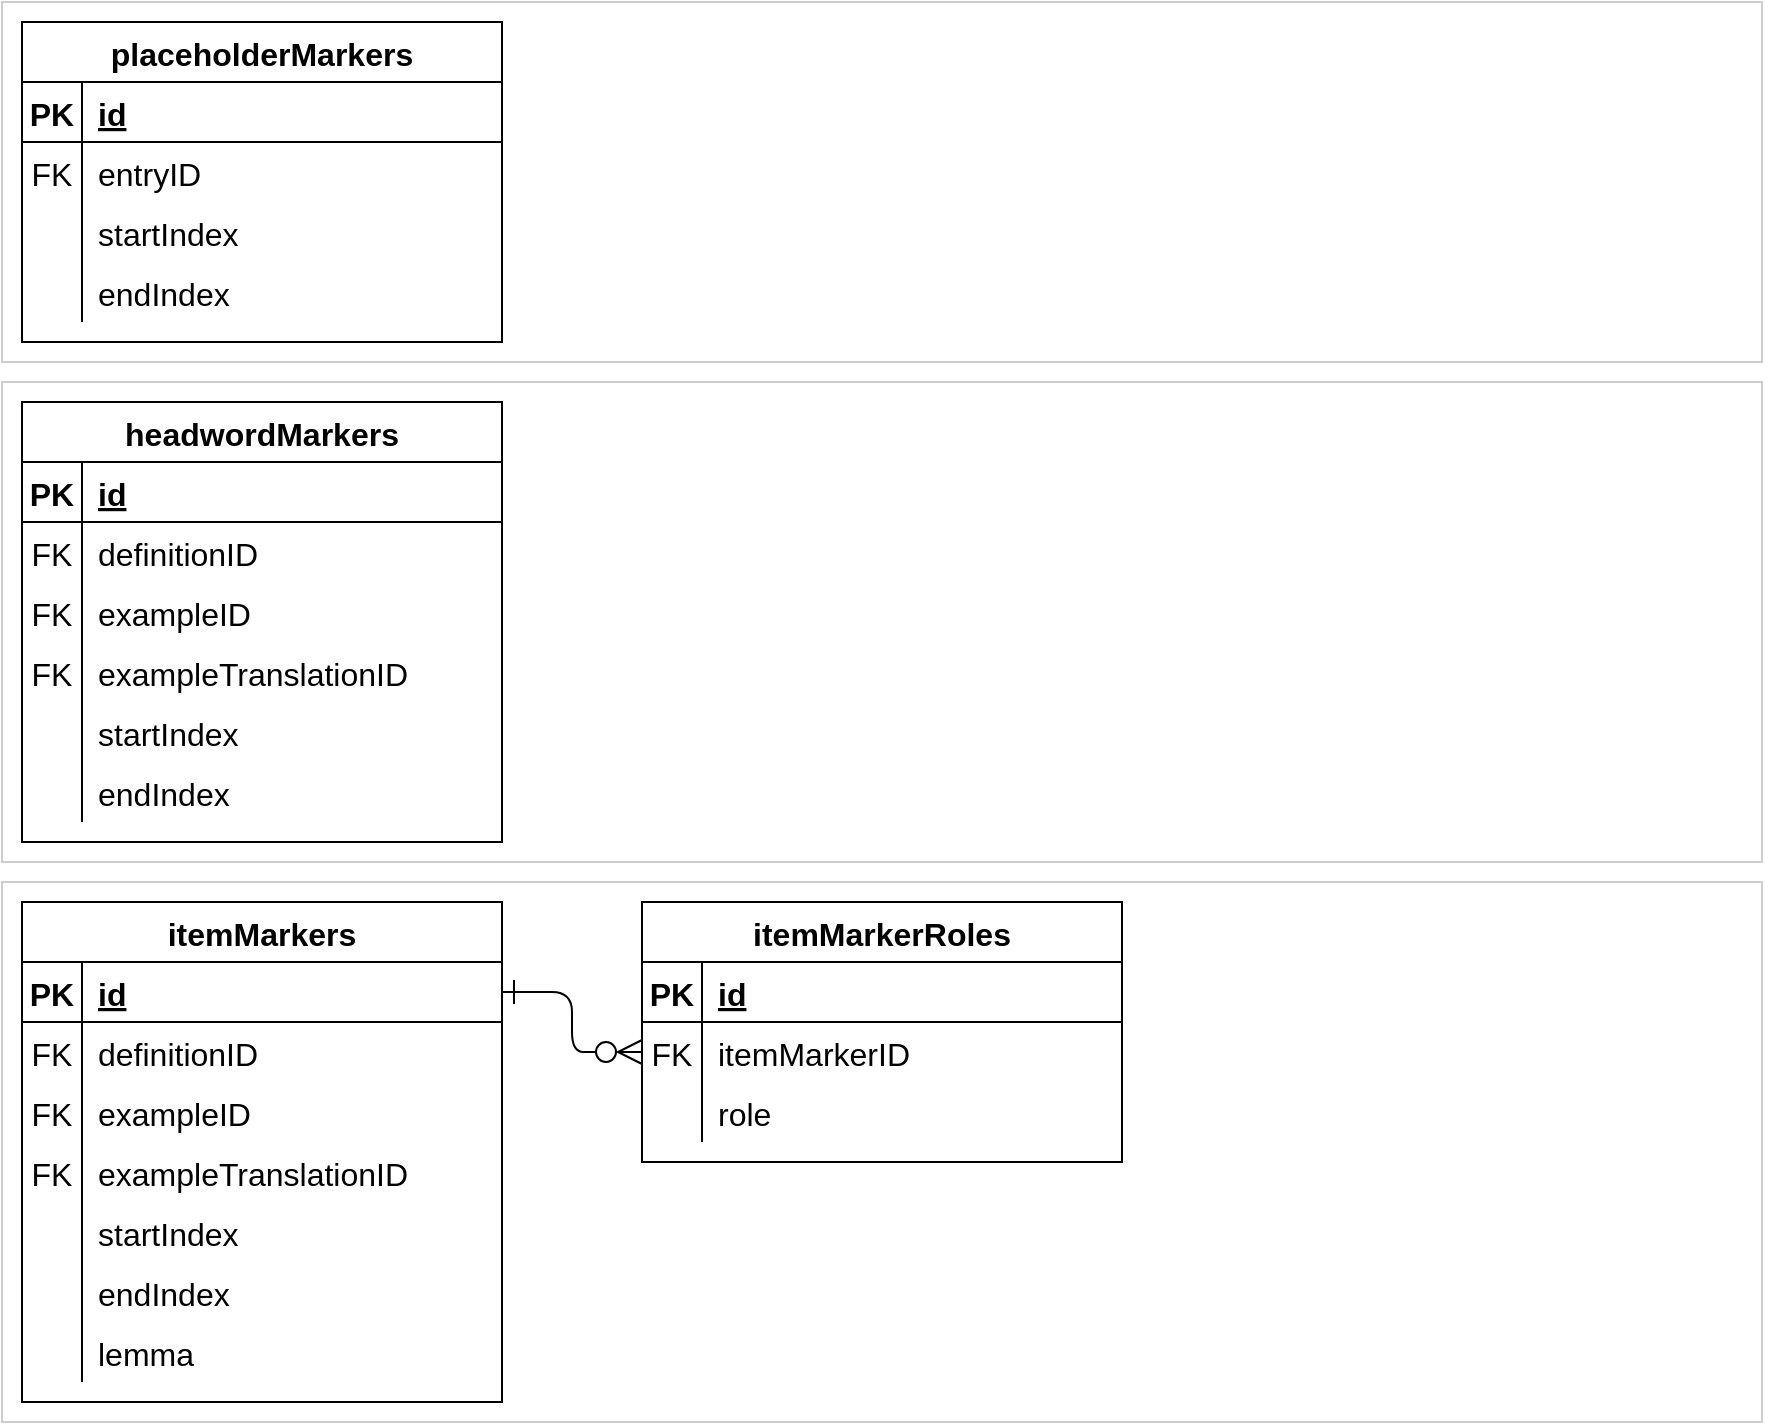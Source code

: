 <mxfile version="20.3.0" type="device"><diagram id="R2lEEEUBdFMjLlhIrx00" name="Page-1"><mxGraphModel dx="1054" dy="698" grid="1" gridSize="10" guides="1" tooltips="1" connect="1" arrows="1" fold="1" page="1" pageScale="1" pageWidth="827" pageHeight="1169" math="0" shadow="0" extFonts="Permanent Marker^https://fonts.googleapis.com/css?family=Permanent+Marker"><root><mxCell id="0"/><mxCell id="1" parent="0"/><mxCell id="uBefATDwzoKWoS6VSOHJ-71" value="" style="rounded=0;whiteSpace=wrap;html=1;strokeColor=#CCCCCC;" vertex="1" parent="1"><mxGeometry y="440" width="880" height="270" as="geometry"/></mxCell><mxCell id="uBefATDwzoKWoS6VSOHJ-23" value="" style="rounded=0;whiteSpace=wrap;html=1;strokeColor=#CCCCCC;" vertex="1" parent="1"><mxGeometry y="190" width="880" height="240" as="geometry"/></mxCell><mxCell id="d16RYm5XBJFUf1nyqP7g-1" value="" style="rounded=0;whiteSpace=wrap;html=1;strokeColor=#CCCCCC;" parent="1" vertex="1"><mxGeometry width="880" height="180" as="geometry"/></mxCell><mxCell id="hTHMnP9nAUi0awd0FCyP-1" value="placeholderMarkers" style="shape=table;startSize=30;container=1;collapsible=1;childLayout=tableLayout;fixedRows=1;rowLines=0;fontStyle=1;align=center;resizeLast=1;fontSize=16;" parent="1" vertex="1"><mxGeometry x="10" y="10" width="240" height="160" as="geometry"/></mxCell><mxCell id="hTHMnP9nAUi0awd0FCyP-2" value="" style="shape=tableRow;horizontal=0;startSize=0;swimlaneHead=0;swimlaneBody=0;fillColor=none;collapsible=0;dropTarget=0;points=[[0,0.5],[1,0.5]];portConstraint=eastwest;top=0;left=0;right=0;bottom=1;fontSize=16;" parent="hTHMnP9nAUi0awd0FCyP-1" vertex="1"><mxGeometry y="30" width="240" height="30" as="geometry"/></mxCell><mxCell id="hTHMnP9nAUi0awd0FCyP-3" value="PK" style="shape=partialRectangle;connectable=0;fillColor=none;top=0;left=0;bottom=0;right=0;fontStyle=1;overflow=hidden;fontSize=16;" parent="hTHMnP9nAUi0awd0FCyP-2" vertex="1"><mxGeometry width="30" height="30" as="geometry"><mxRectangle width="30" height="30" as="alternateBounds"/></mxGeometry></mxCell><mxCell id="hTHMnP9nAUi0awd0FCyP-4" value="id" style="shape=partialRectangle;connectable=0;fillColor=none;top=0;left=0;bottom=0;right=0;align=left;spacingLeft=6;fontStyle=5;overflow=hidden;fontSize=16;" parent="hTHMnP9nAUi0awd0FCyP-2" vertex="1"><mxGeometry x="30" width="210" height="30" as="geometry"><mxRectangle width="210" height="30" as="alternateBounds"/></mxGeometry></mxCell><mxCell id="hTHMnP9nAUi0awd0FCyP-5" value="" style="shape=tableRow;horizontal=0;startSize=0;swimlaneHead=0;swimlaneBody=0;fillColor=none;collapsible=0;dropTarget=0;points=[[0,0.5],[1,0.5]];portConstraint=eastwest;top=0;left=0;right=0;bottom=0;fontSize=16;" parent="hTHMnP9nAUi0awd0FCyP-1" vertex="1"><mxGeometry y="60" width="240" height="30" as="geometry"/></mxCell><mxCell id="hTHMnP9nAUi0awd0FCyP-6" value="FK" style="shape=partialRectangle;connectable=0;fillColor=none;top=0;left=0;bottom=0;right=0;editable=1;overflow=hidden;fontSize=16;" parent="hTHMnP9nAUi0awd0FCyP-5" vertex="1"><mxGeometry width="30" height="30" as="geometry"><mxRectangle width="30" height="30" as="alternateBounds"/></mxGeometry></mxCell><mxCell id="hTHMnP9nAUi0awd0FCyP-7" value="entryID" style="shape=partialRectangle;connectable=0;fillColor=none;top=0;left=0;bottom=0;right=0;align=left;spacingLeft=6;overflow=hidden;fontSize=16;" parent="hTHMnP9nAUi0awd0FCyP-5" vertex="1"><mxGeometry x="30" width="210" height="30" as="geometry"><mxRectangle width="210" height="30" as="alternateBounds"/></mxGeometry></mxCell><mxCell id="hTHMnP9nAUi0awd0FCyP-8" value="" style="shape=tableRow;horizontal=0;startSize=0;swimlaneHead=0;swimlaneBody=0;fillColor=none;collapsible=0;dropTarget=0;points=[[0,0.5],[1,0.5]];portConstraint=eastwest;top=0;left=0;right=0;bottom=0;fontSize=16;" parent="hTHMnP9nAUi0awd0FCyP-1" vertex="1"><mxGeometry y="90" width="240" height="30" as="geometry"/></mxCell><mxCell id="hTHMnP9nAUi0awd0FCyP-9" value="" style="shape=partialRectangle;connectable=0;fillColor=none;top=0;left=0;bottom=0;right=0;editable=1;overflow=hidden;fontSize=16;" parent="hTHMnP9nAUi0awd0FCyP-8" vertex="1"><mxGeometry width="30" height="30" as="geometry"><mxRectangle width="30" height="30" as="alternateBounds"/></mxGeometry></mxCell><mxCell id="hTHMnP9nAUi0awd0FCyP-10" value="startIndex" style="shape=partialRectangle;connectable=0;fillColor=none;top=0;left=0;bottom=0;right=0;align=left;spacingLeft=6;overflow=hidden;fontSize=16;" parent="hTHMnP9nAUi0awd0FCyP-8" vertex="1"><mxGeometry x="30" width="210" height="30" as="geometry"><mxRectangle width="210" height="30" as="alternateBounds"/></mxGeometry></mxCell><mxCell id="uBefATDwzoKWoS6VSOHJ-1" style="shape=tableRow;horizontal=0;startSize=0;swimlaneHead=0;swimlaneBody=0;fillColor=none;collapsible=0;dropTarget=0;points=[[0,0.5],[1,0.5]];portConstraint=eastwest;top=0;left=0;right=0;bottom=0;fontSize=16;" vertex="1" parent="hTHMnP9nAUi0awd0FCyP-1"><mxGeometry y="120" width="240" height="30" as="geometry"/></mxCell><mxCell id="uBefATDwzoKWoS6VSOHJ-2" style="shape=partialRectangle;connectable=0;fillColor=none;top=0;left=0;bottom=0;right=0;editable=1;overflow=hidden;fontSize=16;" vertex="1" parent="uBefATDwzoKWoS6VSOHJ-1"><mxGeometry width="30" height="30" as="geometry"><mxRectangle width="30" height="30" as="alternateBounds"/></mxGeometry></mxCell><mxCell id="uBefATDwzoKWoS6VSOHJ-3" value="endIndex" style="shape=partialRectangle;connectable=0;fillColor=none;top=0;left=0;bottom=0;right=0;align=left;spacingLeft=6;overflow=hidden;fontSize=16;" vertex="1" parent="uBefATDwzoKWoS6VSOHJ-1"><mxGeometry x="30" width="210" height="30" as="geometry"><mxRectangle width="210" height="30" as="alternateBounds"/></mxGeometry></mxCell><mxCell id="uBefATDwzoKWoS6VSOHJ-4" value="headwordMarkers" style="shape=table;startSize=30;container=1;collapsible=1;childLayout=tableLayout;fixedRows=1;rowLines=0;fontStyle=1;align=center;resizeLast=1;fontSize=16;" vertex="1" parent="1"><mxGeometry x="10" y="200" width="240" height="220" as="geometry"/></mxCell><mxCell id="uBefATDwzoKWoS6VSOHJ-5" value="" style="shape=tableRow;horizontal=0;startSize=0;swimlaneHead=0;swimlaneBody=0;fillColor=none;collapsible=0;dropTarget=0;points=[[0,0.5],[1,0.5]];portConstraint=eastwest;top=0;left=0;right=0;bottom=1;fontSize=16;" vertex="1" parent="uBefATDwzoKWoS6VSOHJ-4"><mxGeometry y="30" width="240" height="30" as="geometry"/></mxCell><mxCell id="uBefATDwzoKWoS6VSOHJ-6" value="PK" style="shape=partialRectangle;connectable=0;fillColor=none;top=0;left=0;bottom=0;right=0;fontStyle=1;overflow=hidden;fontSize=16;" vertex="1" parent="uBefATDwzoKWoS6VSOHJ-5"><mxGeometry width="30" height="30" as="geometry"><mxRectangle width="30" height="30" as="alternateBounds"/></mxGeometry></mxCell><mxCell id="uBefATDwzoKWoS6VSOHJ-7" value="id" style="shape=partialRectangle;connectable=0;fillColor=none;top=0;left=0;bottom=0;right=0;align=left;spacingLeft=6;fontStyle=5;overflow=hidden;fontSize=16;" vertex="1" parent="uBefATDwzoKWoS6VSOHJ-5"><mxGeometry x="30" width="210" height="30" as="geometry"><mxRectangle width="210" height="30" as="alternateBounds"/></mxGeometry></mxCell><mxCell id="uBefATDwzoKWoS6VSOHJ-8" value="" style="shape=tableRow;horizontal=0;startSize=0;swimlaneHead=0;swimlaneBody=0;fillColor=none;collapsible=0;dropTarget=0;points=[[0,0.5],[1,0.5]];portConstraint=eastwest;top=0;left=0;right=0;bottom=0;fontSize=16;" vertex="1" parent="uBefATDwzoKWoS6VSOHJ-4"><mxGeometry y="60" width="240" height="30" as="geometry"/></mxCell><mxCell id="uBefATDwzoKWoS6VSOHJ-9" value="FK" style="shape=partialRectangle;connectable=0;fillColor=none;top=0;left=0;bottom=0;right=0;editable=1;overflow=hidden;fontSize=16;" vertex="1" parent="uBefATDwzoKWoS6VSOHJ-8"><mxGeometry width="30" height="30" as="geometry"><mxRectangle width="30" height="30" as="alternateBounds"/></mxGeometry></mxCell><mxCell id="uBefATDwzoKWoS6VSOHJ-10" value="definitionID" style="shape=partialRectangle;connectable=0;fillColor=none;top=0;left=0;bottom=0;right=0;align=left;spacingLeft=6;overflow=hidden;fontSize=16;" vertex="1" parent="uBefATDwzoKWoS6VSOHJ-8"><mxGeometry x="30" width="210" height="30" as="geometry"><mxRectangle width="210" height="30" as="alternateBounds"/></mxGeometry></mxCell><mxCell id="uBefATDwzoKWoS6VSOHJ-20" style="shape=tableRow;horizontal=0;startSize=0;swimlaneHead=0;swimlaneBody=0;fillColor=none;collapsible=0;dropTarget=0;points=[[0,0.5],[1,0.5]];portConstraint=eastwest;top=0;left=0;right=0;bottom=0;fontSize=16;" vertex="1" parent="uBefATDwzoKWoS6VSOHJ-4"><mxGeometry y="90" width="240" height="30" as="geometry"/></mxCell><mxCell id="uBefATDwzoKWoS6VSOHJ-21" value="FK" style="shape=partialRectangle;connectable=0;fillColor=none;top=0;left=0;bottom=0;right=0;editable=1;overflow=hidden;fontSize=16;" vertex="1" parent="uBefATDwzoKWoS6VSOHJ-20"><mxGeometry width="30" height="30" as="geometry"><mxRectangle width="30" height="30" as="alternateBounds"/></mxGeometry></mxCell><mxCell id="uBefATDwzoKWoS6VSOHJ-22" value="exampleID" style="shape=partialRectangle;connectable=0;fillColor=none;top=0;left=0;bottom=0;right=0;align=left;spacingLeft=6;overflow=hidden;fontSize=16;" vertex="1" parent="uBefATDwzoKWoS6VSOHJ-20"><mxGeometry x="30" width="210" height="30" as="geometry"><mxRectangle width="210" height="30" as="alternateBounds"/></mxGeometry></mxCell><mxCell id="uBefATDwzoKWoS6VSOHJ-17" style="shape=tableRow;horizontal=0;startSize=0;swimlaneHead=0;swimlaneBody=0;fillColor=none;collapsible=0;dropTarget=0;points=[[0,0.5],[1,0.5]];portConstraint=eastwest;top=0;left=0;right=0;bottom=0;fontSize=16;" vertex="1" parent="uBefATDwzoKWoS6VSOHJ-4"><mxGeometry y="120" width="240" height="30" as="geometry"/></mxCell><mxCell id="uBefATDwzoKWoS6VSOHJ-18" value="FK" style="shape=partialRectangle;connectable=0;fillColor=none;top=0;left=0;bottom=0;right=0;editable=1;overflow=hidden;fontSize=16;" vertex="1" parent="uBefATDwzoKWoS6VSOHJ-17"><mxGeometry width="30" height="30" as="geometry"><mxRectangle width="30" height="30" as="alternateBounds"/></mxGeometry></mxCell><mxCell id="uBefATDwzoKWoS6VSOHJ-19" value="exampleTranslationID" style="shape=partialRectangle;connectable=0;fillColor=none;top=0;left=0;bottom=0;right=0;align=left;spacingLeft=6;overflow=hidden;fontSize=16;" vertex="1" parent="uBefATDwzoKWoS6VSOHJ-17"><mxGeometry x="30" width="210" height="30" as="geometry"><mxRectangle width="210" height="30" as="alternateBounds"/></mxGeometry></mxCell><mxCell id="uBefATDwzoKWoS6VSOHJ-11" value="" style="shape=tableRow;horizontal=0;startSize=0;swimlaneHead=0;swimlaneBody=0;fillColor=none;collapsible=0;dropTarget=0;points=[[0,0.5],[1,0.5]];portConstraint=eastwest;top=0;left=0;right=0;bottom=0;fontSize=16;" vertex="1" parent="uBefATDwzoKWoS6VSOHJ-4"><mxGeometry y="150" width="240" height="30" as="geometry"/></mxCell><mxCell id="uBefATDwzoKWoS6VSOHJ-12" value="" style="shape=partialRectangle;connectable=0;fillColor=none;top=0;left=0;bottom=0;right=0;editable=1;overflow=hidden;fontSize=16;" vertex="1" parent="uBefATDwzoKWoS6VSOHJ-11"><mxGeometry width="30" height="30" as="geometry"><mxRectangle width="30" height="30" as="alternateBounds"/></mxGeometry></mxCell><mxCell id="uBefATDwzoKWoS6VSOHJ-13" value="startIndex" style="shape=partialRectangle;connectable=0;fillColor=none;top=0;left=0;bottom=0;right=0;align=left;spacingLeft=6;overflow=hidden;fontSize=16;" vertex="1" parent="uBefATDwzoKWoS6VSOHJ-11"><mxGeometry x="30" width="210" height="30" as="geometry"><mxRectangle width="210" height="30" as="alternateBounds"/></mxGeometry></mxCell><mxCell id="uBefATDwzoKWoS6VSOHJ-14" style="shape=tableRow;horizontal=0;startSize=0;swimlaneHead=0;swimlaneBody=0;fillColor=none;collapsible=0;dropTarget=0;points=[[0,0.5],[1,0.5]];portConstraint=eastwest;top=0;left=0;right=0;bottom=0;fontSize=16;" vertex="1" parent="uBefATDwzoKWoS6VSOHJ-4"><mxGeometry y="180" width="240" height="30" as="geometry"/></mxCell><mxCell id="uBefATDwzoKWoS6VSOHJ-15" style="shape=partialRectangle;connectable=0;fillColor=none;top=0;left=0;bottom=0;right=0;editable=1;overflow=hidden;fontSize=16;" vertex="1" parent="uBefATDwzoKWoS6VSOHJ-14"><mxGeometry width="30" height="30" as="geometry"><mxRectangle width="30" height="30" as="alternateBounds"/></mxGeometry></mxCell><mxCell id="uBefATDwzoKWoS6VSOHJ-16" value="endIndex" style="shape=partialRectangle;connectable=0;fillColor=none;top=0;left=0;bottom=0;right=0;align=left;spacingLeft=6;overflow=hidden;fontSize=16;" vertex="1" parent="uBefATDwzoKWoS6VSOHJ-14"><mxGeometry x="30" width="210" height="30" as="geometry"><mxRectangle width="210" height="30" as="alternateBounds"/></mxGeometry></mxCell><mxCell id="uBefATDwzoKWoS6VSOHJ-24" value="itemMarkers" style="shape=table;startSize=30;container=1;collapsible=1;childLayout=tableLayout;fixedRows=1;rowLines=0;fontStyle=1;align=center;resizeLast=1;fontSize=16;" vertex="1" parent="1"><mxGeometry x="10" y="450" width="240" height="250" as="geometry"/></mxCell><mxCell id="uBefATDwzoKWoS6VSOHJ-25" value="" style="shape=tableRow;horizontal=0;startSize=0;swimlaneHead=0;swimlaneBody=0;fillColor=none;collapsible=0;dropTarget=0;points=[[0,0.5],[1,0.5]];portConstraint=eastwest;top=0;left=0;right=0;bottom=1;fontSize=16;" vertex="1" parent="uBefATDwzoKWoS6VSOHJ-24"><mxGeometry y="30" width="240" height="30" as="geometry"/></mxCell><mxCell id="uBefATDwzoKWoS6VSOHJ-26" value="PK" style="shape=partialRectangle;connectable=0;fillColor=none;top=0;left=0;bottom=0;right=0;fontStyle=1;overflow=hidden;fontSize=16;" vertex="1" parent="uBefATDwzoKWoS6VSOHJ-25"><mxGeometry width="30" height="30" as="geometry"><mxRectangle width="30" height="30" as="alternateBounds"/></mxGeometry></mxCell><mxCell id="uBefATDwzoKWoS6VSOHJ-27" value="id" style="shape=partialRectangle;connectable=0;fillColor=none;top=0;left=0;bottom=0;right=0;align=left;spacingLeft=6;fontStyle=5;overflow=hidden;fontSize=16;" vertex="1" parent="uBefATDwzoKWoS6VSOHJ-25"><mxGeometry x="30" width="210" height="30" as="geometry"><mxRectangle width="210" height="30" as="alternateBounds"/></mxGeometry></mxCell><mxCell id="uBefATDwzoKWoS6VSOHJ-28" value="" style="shape=tableRow;horizontal=0;startSize=0;swimlaneHead=0;swimlaneBody=0;fillColor=none;collapsible=0;dropTarget=0;points=[[0,0.5],[1,0.5]];portConstraint=eastwest;top=0;left=0;right=0;bottom=0;fontSize=16;" vertex="1" parent="uBefATDwzoKWoS6VSOHJ-24"><mxGeometry y="60" width="240" height="30" as="geometry"/></mxCell><mxCell id="uBefATDwzoKWoS6VSOHJ-29" value="FK" style="shape=partialRectangle;connectable=0;fillColor=none;top=0;left=0;bottom=0;right=0;editable=1;overflow=hidden;fontSize=16;" vertex="1" parent="uBefATDwzoKWoS6VSOHJ-28"><mxGeometry width="30" height="30" as="geometry"><mxRectangle width="30" height="30" as="alternateBounds"/></mxGeometry></mxCell><mxCell id="uBefATDwzoKWoS6VSOHJ-30" value="definitionID" style="shape=partialRectangle;connectable=0;fillColor=none;top=0;left=0;bottom=0;right=0;align=left;spacingLeft=6;overflow=hidden;fontSize=16;" vertex="1" parent="uBefATDwzoKWoS6VSOHJ-28"><mxGeometry x="30" width="210" height="30" as="geometry"><mxRectangle width="210" height="30" as="alternateBounds"/></mxGeometry></mxCell><mxCell id="uBefATDwzoKWoS6VSOHJ-31" style="shape=tableRow;horizontal=0;startSize=0;swimlaneHead=0;swimlaneBody=0;fillColor=none;collapsible=0;dropTarget=0;points=[[0,0.5],[1,0.5]];portConstraint=eastwest;top=0;left=0;right=0;bottom=0;fontSize=16;" vertex="1" parent="uBefATDwzoKWoS6VSOHJ-24"><mxGeometry y="90" width="240" height="30" as="geometry"/></mxCell><mxCell id="uBefATDwzoKWoS6VSOHJ-32" value="FK" style="shape=partialRectangle;connectable=0;fillColor=none;top=0;left=0;bottom=0;right=0;editable=1;overflow=hidden;fontSize=16;" vertex="1" parent="uBefATDwzoKWoS6VSOHJ-31"><mxGeometry width="30" height="30" as="geometry"><mxRectangle width="30" height="30" as="alternateBounds"/></mxGeometry></mxCell><mxCell id="uBefATDwzoKWoS6VSOHJ-33" value="exampleID" style="shape=partialRectangle;connectable=0;fillColor=none;top=0;left=0;bottom=0;right=0;align=left;spacingLeft=6;overflow=hidden;fontSize=16;" vertex="1" parent="uBefATDwzoKWoS6VSOHJ-31"><mxGeometry x="30" width="210" height="30" as="geometry"><mxRectangle width="210" height="30" as="alternateBounds"/></mxGeometry></mxCell><mxCell id="uBefATDwzoKWoS6VSOHJ-34" style="shape=tableRow;horizontal=0;startSize=0;swimlaneHead=0;swimlaneBody=0;fillColor=none;collapsible=0;dropTarget=0;points=[[0,0.5],[1,0.5]];portConstraint=eastwest;top=0;left=0;right=0;bottom=0;fontSize=16;" vertex="1" parent="uBefATDwzoKWoS6VSOHJ-24"><mxGeometry y="120" width="240" height="30" as="geometry"/></mxCell><mxCell id="uBefATDwzoKWoS6VSOHJ-35" value="FK" style="shape=partialRectangle;connectable=0;fillColor=none;top=0;left=0;bottom=0;right=0;editable=1;overflow=hidden;fontSize=16;" vertex="1" parent="uBefATDwzoKWoS6VSOHJ-34"><mxGeometry width="30" height="30" as="geometry"><mxRectangle width="30" height="30" as="alternateBounds"/></mxGeometry></mxCell><mxCell id="uBefATDwzoKWoS6VSOHJ-36" value="exampleTranslationID" style="shape=partialRectangle;connectable=0;fillColor=none;top=0;left=0;bottom=0;right=0;align=left;spacingLeft=6;overflow=hidden;fontSize=16;" vertex="1" parent="uBefATDwzoKWoS6VSOHJ-34"><mxGeometry x="30" width="210" height="30" as="geometry"><mxRectangle width="210" height="30" as="alternateBounds"/></mxGeometry></mxCell><mxCell id="uBefATDwzoKWoS6VSOHJ-37" value="" style="shape=tableRow;horizontal=0;startSize=0;swimlaneHead=0;swimlaneBody=0;fillColor=none;collapsible=0;dropTarget=0;points=[[0,0.5],[1,0.5]];portConstraint=eastwest;top=0;left=0;right=0;bottom=0;fontSize=16;" vertex="1" parent="uBefATDwzoKWoS6VSOHJ-24"><mxGeometry y="150" width="240" height="30" as="geometry"/></mxCell><mxCell id="uBefATDwzoKWoS6VSOHJ-38" value="" style="shape=partialRectangle;connectable=0;fillColor=none;top=0;left=0;bottom=0;right=0;editable=1;overflow=hidden;fontSize=16;" vertex="1" parent="uBefATDwzoKWoS6VSOHJ-37"><mxGeometry width="30" height="30" as="geometry"><mxRectangle width="30" height="30" as="alternateBounds"/></mxGeometry></mxCell><mxCell id="uBefATDwzoKWoS6VSOHJ-39" value="startIndex" style="shape=partialRectangle;connectable=0;fillColor=none;top=0;left=0;bottom=0;right=0;align=left;spacingLeft=6;overflow=hidden;fontSize=16;" vertex="1" parent="uBefATDwzoKWoS6VSOHJ-37"><mxGeometry x="30" width="210" height="30" as="geometry"><mxRectangle width="210" height="30" as="alternateBounds"/></mxGeometry></mxCell><mxCell id="uBefATDwzoKWoS6VSOHJ-40" style="shape=tableRow;horizontal=0;startSize=0;swimlaneHead=0;swimlaneBody=0;fillColor=none;collapsible=0;dropTarget=0;points=[[0,0.5],[1,0.5]];portConstraint=eastwest;top=0;left=0;right=0;bottom=0;fontSize=16;" vertex="1" parent="uBefATDwzoKWoS6VSOHJ-24"><mxGeometry y="180" width="240" height="30" as="geometry"/></mxCell><mxCell id="uBefATDwzoKWoS6VSOHJ-41" style="shape=partialRectangle;connectable=0;fillColor=none;top=0;left=0;bottom=0;right=0;editable=1;overflow=hidden;fontSize=16;" vertex="1" parent="uBefATDwzoKWoS6VSOHJ-40"><mxGeometry width="30" height="30" as="geometry"><mxRectangle width="30" height="30" as="alternateBounds"/></mxGeometry></mxCell><mxCell id="uBefATDwzoKWoS6VSOHJ-42" value="endIndex" style="shape=partialRectangle;connectable=0;fillColor=none;top=0;left=0;bottom=0;right=0;align=left;spacingLeft=6;overflow=hidden;fontSize=16;" vertex="1" parent="uBefATDwzoKWoS6VSOHJ-40"><mxGeometry x="30" width="210" height="30" as="geometry"><mxRectangle width="210" height="30" as="alternateBounds"/></mxGeometry></mxCell><mxCell id="uBefATDwzoKWoS6VSOHJ-43" style="shape=tableRow;horizontal=0;startSize=0;swimlaneHead=0;swimlaneBody=0;fillColor=none;collapsible=0;dropTarget=0;points=[[0,0.5],[1,0.5]];portConstraint=eastwest;top=0;left=0;right=0;bottom=0;fontSize=16;" vertex="1" parent="uBefATDwzoKWoS6VSOHJ-24"><mxGeometry y="210" width="240" height="30" as="geometry"/></mxCell><mxCell id="uBefATDwzoKWoS6VSOHJ-44" style="shape=partialRectangle;connectable=0;fillColor=none;top=0;left=0;bottom=0;right=0;editable=1;overflow=hidden;fontSize=16;" vertex="1" parent="uBefATDwzoKWoS6VSOHJ-43"><mxGeometry width="30" height="30" as="geometry"><mxRectangle width="30" height="30" as="alternateBounds"/></mxGeometry></mxCell><mxCell id="uBefATDwzoKWoS6VSOHJ-45" value="lemma" style="shape=partialRectangle;connectable=0;fillColor=none;top=0;left=0;bottom=0;right=0;align=left;spacingLeft=6;overflow=hidden;fontSize=16;" vertex="1" parent="uBefATDwzoKWoS6VSOHJ-43"><mxGeometry x="30" width="210" height="30" as="geometry"><mxRectangle width="210" height="30" as="alternateBounds"/></mxGeometry></mxCell><mxCell id="uBefATDwzoKWoS6VSOHJ-46" value="itemMarkerRoles" style="shape=table;startSize=30;container=1;collapsible=1;childLayout=tableLayout;fixedRows=1;rowLines=0;fontStyle=1;align=center;resizeLast=1;fontSize=16;" vertex="1" parent="1"><mxGeometry x="320" y="450" width="240" height="130" as="geometry"/></mxCell><mxCell id="uBefATDwzoKWoS6VSOHJ-47" value="" style="shape=tableRow;horizontal=0;startSize=0;swimlaneHead=0;swimlaneBody=0;fillColor=none;collapsible=0;dropTarget=0;points=[[0,0.5],[1,0.5]];portConstraint=eastwest;top=0;left=0;right=0;bottom=1;fontSize=16;" vertex="1" parent="uBefATDwzoKWoS6VSOHJ-46"><mxGeometry y="30" width="240" height="30" as="geometry"/></mxCell><mxCell id="uBefATDwzoKWoS6VSOHJ-48" value="PK" style="shape=partialRectangle;connectable=0;fillColor=none;top=0;left=0;bottom=0;right=0;fontStyle=1;overflow=hidden;fontSize=16;" vertex="1" parent="uBefATDwzoKWoS6VSOHJ-47"><mxGeometry width="30" height="30" as="geometry"><mxRectangle width="30" height="30" as="alternateBounds"/></mxGeometry></mxCell><mxCell id="uBefATDwzoKWoS6VSOHJ-49" value="id" style="shape=partialRectangle;connectable=0;fillColor=none;top=0;left=0;bottom=0;right=0;align=left;spacingLeft=6;fontStyle=5;overflow=hidden;fontSize=16;" vertex="1" parent="uBefATDwzoKWoS6VSOHJ-47"><mxGeometry x="30" width="210" height="30" as="geometry"><mxRectangle width="210" height="30" as="alternateBounds"/></mxGeometry></mxCell><mxCell id="uBefATDwzoKWoS6VSOHJ-50" value="" style="shape=tableRow;horizontal=0;startSize=0;swimlaneHead=0;swimlaneBody=0;fillColor=none;collapsible=0;dropTarget=0;points=[[0,0.5],[1,0.5]];portConstraint=eastwest;top=0;left=0;right=0;bottom=0;fontSize=16;" vertex="1" parent="uBefATDwzoKWoS6VSOHJ-46"><mxGeometry y="60" width="240" height="30" as="geometry"/></mxCell><mxCell id="uBefATDwzoKWoS6VSOHJ-51" value="FK" style="shape=partialRectangle;connectable=0;fillColor=none;top=0;left=0;bottom=0;right=0;editable=1;overflow=hidden;fontSize=16;" vertex="1" parent="uBefATDwzoKWoS6VSOHJ-50"><mxGeometry width="30" height="30" as="geometry"><mxRectangle width="30" height="30" as="alternateBounds"/></mxGeometry></mxCell><mxCell id="uBefATDwzoKWoS6VSOHJ-52" value="itemMarkerID" style="shape=partialRectangle;connectable=0;fillColor=none;top=0;left=0;bottom=0;right=0;align=left;spacingLeft=6;overflow=hidden;fontSize=16;" vertex="1" parent="uBefATDwzoKWoS6VSOHJ-50"><mxGeometry x="30" width="210" height="30" as="geometry"><mxRectangle width="210" height="30" as="alternateBounds"/></mxGeometry></mxCell><mxCell id="uBefATDwzoKWoS6VSOHJ-53" style="shape=tableRow;horizontal=0;startSize=0;swimlaneHead=0;swimlaneBody=0;fillColor=none;collapsible=0;dropTarget=0;points=[[0,0.5],[1,0.5]];portConstraint=eastwest;top=0;left=0;right=0;bottom=0;fontSize=16;" vertex="1" parent="uBefATDwzoKWoS6VSOHJ-46"><mxGeometry y="90" width="240" height="30" as="geometry"/></mxCell><mxCell id="uBefATDwzoKWoS6VSOHJ-54" value="" style="shape=partialRectangle;connectable=0;fillColor=none;top=0;left=0;bottom=0;right=0;editable=1;overflow=hidden;fontSize=16;" vertex="1" parent="uBefATDwzoKWoS6VSOHJ-53"><mxGeometry width="30" height="30" as="geometry"><mxRectangle width="30" height="30" as="alternateBounds"/></mxGeometry></mxCell><mxCell id="uBefATDwzoKWoS6VSOHJ-55" value="role" style="shape=partialRectangle;connectable=0;fillColor=none;top=0;left=0;bottom=0;right=0;align=left;spacingLeft=6;overflow=hidden;fontSize=16;" vertex="1" parent="uBefATDwzoKWoS6VSOHJ-53"><mxGeometry x="30" width="210" height="30" as="geometry"><mxRectangle width="210" height="30" as="alternateBounds"/></mxGeometry></mxCell><mxCell id="uBefATDwzoKWoS6VSOHJ-69" style="edgeStyle=orthogonalEdgeStyle;rounded=1;orthogonalLoop=1;jettySize=auto;html=1;exitX=1;exitY=0.5;exitDx=0;exitDy=0;entryX=0;entryY=0.5;entryDx=0;entryDy=0;endArrow=ERzeroToMany;startArrow=ERone;startFill=0;endFill=0;startSize=10;endSize=10;" edge="1" parent="1" source="uBefATDwzoKWoS6VSOHJ-25" target="uBefATDwzoKWoS6VSOHJ-50"><mxGeometry relative="1" as="geometry"/></mxCell></root></mxGraphModel></diagram></mxfile>